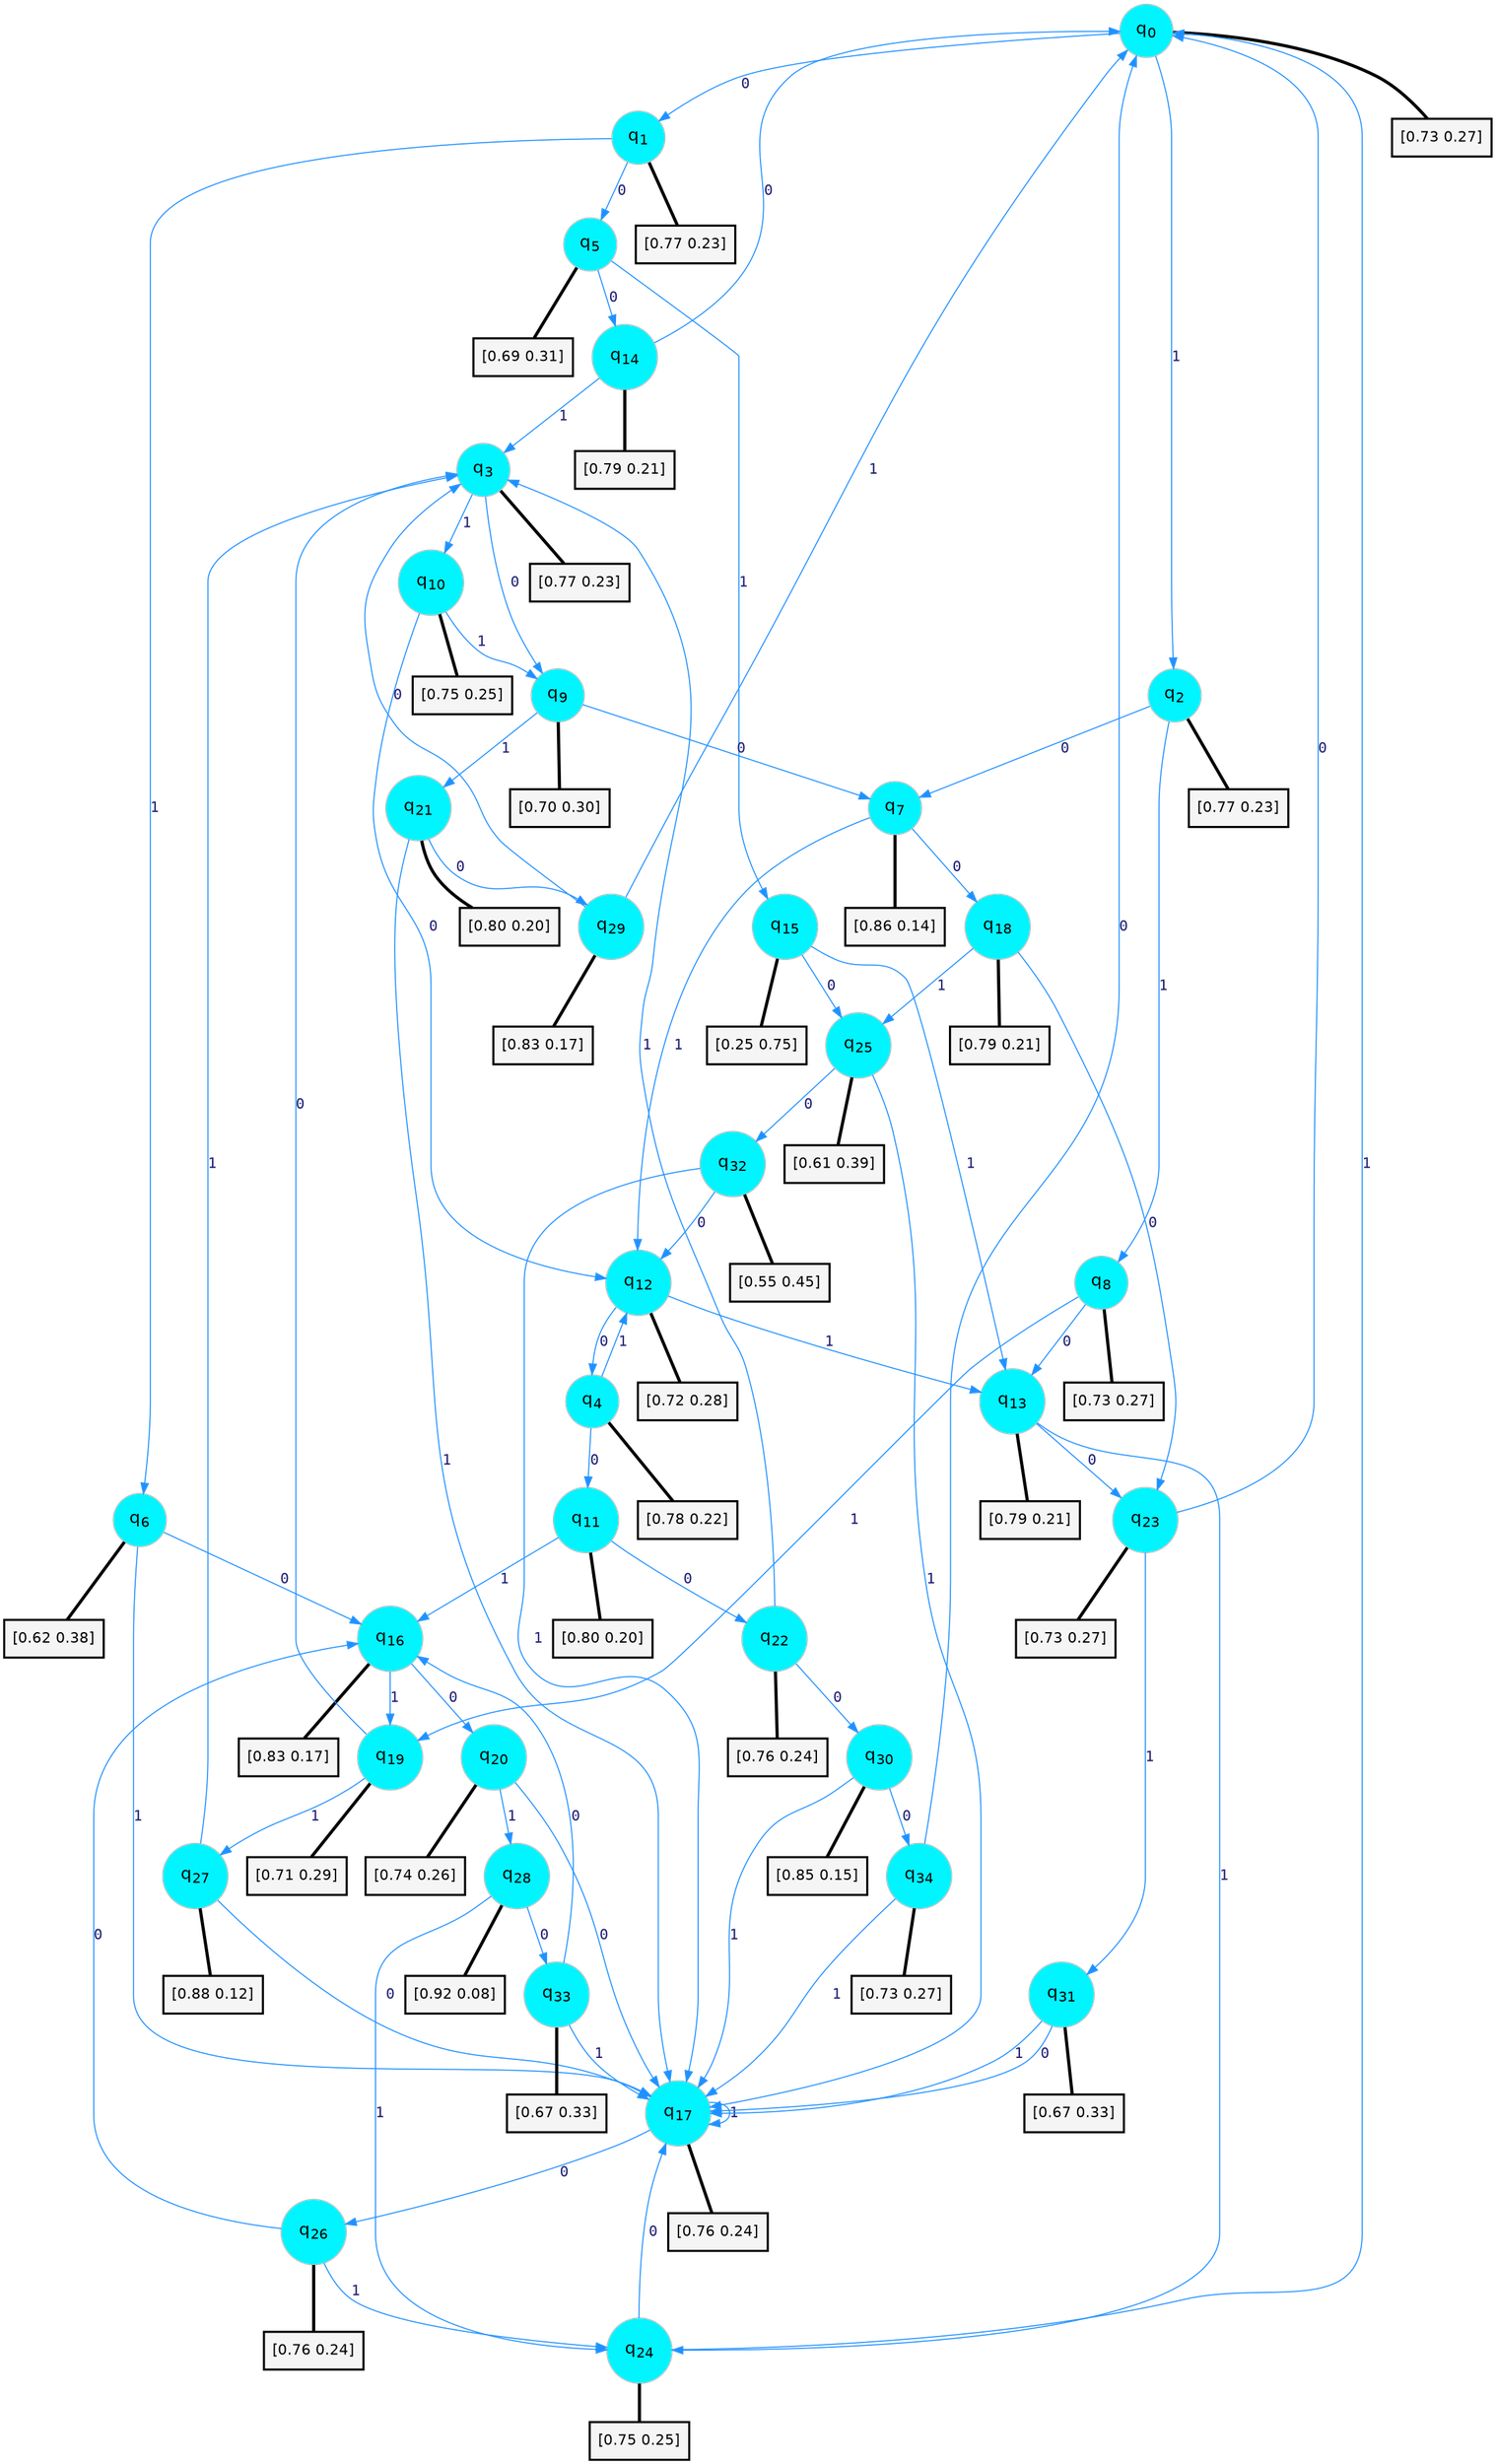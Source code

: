 digraph G {
graph [
bgcolor=transparent, dpi=300, rankdir=TD, size="40,25"];
node [
color=gray, fillcolor=turquoise1, fontcolor=black, fontname=Helvetica, fontsize=16, fontweight=bold, shape=circle, style=filled];
edge [
arrowsize=1, color=dodgerblue1, fontcolor=midnightblue, fontname=courier, fontweight=bold, penwidth=1, style=solid, weight=20];
0[label=<q<SUB>0</SUB>>];
1[label=<q<SUB>1</SUB>>];
2[label=<q<SUB>2</SUB>>];
3[label=<q<SUB>3</SUB>>];
4[label=<q<SUB>4</SUB>>];
5[label=<q<SUB>5</SUB>>];
6[label=<q<SUB>6</SUB>>];
7[label=<q<SUB>7</SUB>>];
8[label=<q<SUB>8</SUB>>];
9[label=<q<SUB>9</SUB>>];
10[label=<q<SUB>10</SUB>>];
11[label=<q<SUB>11</SUB>>];
12[label=<q<SUB>12</SUB>>];
13[label=<q<SUB>13</SUB>>];
14[label=<q<SUB>14</SUB>>];
15[label=<q<SUB>15</SUB>>];
16[label=<q<SUB>16</SUB>>];
17[label=<q<SUB>17</SUB>>];
18[label=<q<SUB>18</SUB>>];
19[label=<q<SUB>19</SUB>>];
20[label=<q<SUB>20</SUB>>];
21[label=<q<SUB>21</SUB>>];
22[label=<q<SUB>22</SUB>>];
23[label=<q<SUB>23</SUB>>];
24[label=<q<SUB>24</SUB>>];
25[label=<q<SUB>25</SUB>>];
26[label=<q<SUB>26</SUB>>];
27[label=<q<SUB>27</SUB>>];
28[label=<q<SUB>28</SUB>>];
29[label=<q<SUB>29</SUB>>];
30[label=<q<SUB>30</SUB>>];
31[label=<q<SUB>31</SUB>>];
32[label=<q<SUB>32</SUB>>];
33[label=<q<SUB>33</SUB>>];
34[label=<q<SUB>34</SUB>>];
35[label="[0.73 0.27]", shape=box,fontcolor=black, fontname=Helvetica, fontsize=14, penwidth=2, fillcolor=whitesmoke,color=black];
36[label="[0.77 0.23]", shape=box,fontcolor=black, fontname=Helvetica, fontsize=14, penwidth=2, fillcolor=whitesmoke,color=black];
37[label="[0.77 0.23]", shape=box,fontcolor=black, fontname=Helvetica, fontsize=14, penwidth=2, fillcolor=whitesmoke,color=black];
38[label="[0.77 0.23]", shape=box,fontcolor=black, fontname=Helvetica, fontsize=14, penwidth=2, fillcolor=whitesmoke,color=black];
39[label="[0.78 0.22]", shape=box,fontcolor=black, fontname=Helvetica, fontsize=14, penwidth=2, fillcolor=whitesmoke,color=black];
40[label="[0.69 0.31]", shape=box,fontcolor=black, fontname=Helvetica, fontsize=14, penwidth=2, fillcolor=whitesmoke,color=black];
41[label="[0.62 0.38]", shape=box,fontcolor=black, fontname=Helvetica, fontsize=14, penwidth=2, fillcolor=whitesmoke,color=black];
42[label="[0.86 0.14]", shape=box,fontcolor=black, fontname=Helvetica, fontsize=14, penwidth=2, fillcolor=whitesmoke,color=black];
43[label="[0.73 0.27]", shape=box,fontcolor=black, fontname=Helvetica, fontsize=14, penwidth=2, fillcolor=whitesmoke,color=black];
44[label="[0.70 0.30]", shape=box,fontcolor=black, fontname=Helvetica, fontsize=14, penwidth=2, fillcolor=whitesmoke,color=black];
45[label="[0.75 0.25]", shape=box,fontcolor=black, fontname=Helvetica, fontsize=14, penwidth=2, fillcolor=whitesmoke,color=black];
46[label="[0.80 0.20]", shape=box,fontcolor=black, fontname=Helvetica, fontsize=14, penwidth=2, fillcolor=whitesmoke,color=black];
47[label="[0.72 0.28]", shape=box,fontcolor=black, fontname=Helvetica, fontsize=14, penwidth=2, fillcolor=whitesmoke,color=black];
48[label="[0.79 0.21]", shape=box,fontcolor=black, fontname=Helvetica, fontsize=14, penwidth=2, fillcolor=whitesmoke,color=black];
49[label="[0.79 0.21]", shape=box,fontcolor=black, fontname=Helvetica, fontsize=14, penwidth=2, fillcolor=whitesmoke,color=black];
50[label="[0.25 0.75]", shape=box,fontcolor=black, fontname=Helvetica, fontsize=14, penwidth=2, fillcolor=whitesmoke,color=black];
51[label="[0.83 0.17]", shape=box,fontcolor=black, fontname=Helvetica, fontsize=14, penwidth=2, fillcolor=whitesmoke,color=black];
52[label="[0.76 0.24]", shape=box,fontcolor=black, fontname=Helvetica, fontsize=14, penwidth=2, fillcolor=whitesmoke,color=black];
53[label="[0.79 0.21]", shape=box,fontcolor=black, fontname=Helvetica, fontsize=14, penwidth=2, fillcolor=whitesmoke,color=black];
54[label="[0.71 0.29]", shape=box,fontcolor=black, fontname=Helvetica, fontsize=14, penwidth=2, fillcolor=whitesmoke,color=black];
55[label="[0.74 0.26]", shape=box,fontcolor=black, fontname=Helvetica, fontsize=14, penwidth=2, fillcolor=whitesmoke,color=black];
56[label="[0.80 0.20]", shape=box,fontcolor=black, fontname=Helvetica, fontsize=14, penwidth=2, fillcolor=whitesmoke,color=black];
57[label="[0.76 0.24]", shape=box,fontcolor=black, fontname=Helvetica, fontsize=14, penwidth=2, fillcolor=whitesmoke,color=black];
58[label="[0.73 0.27]", shape=box,fontcolor=black, fontname=Helvetica, fontsize=14, penwidth=2, fillcolor=whitesmoke,color=black];
59[label="[0.75 0.25]", shape=box,fontcolor=black, fontname=Helvetica, fontsize=14, penwidth=2, fillcolor=whitesmoke,color=black];
60[label="[0.61 0.39]", shape=box,fontcolor=black, fontname=Helvetica, fontsize=14, penwidth=2, fillcolor=whitesmoke,color=black];
61[label="[0.76 0.24]", shape=box,fontcolor=black, fontname=Helvetica, fontsize=14, penwidth=2, fillcolor=whitesmoke,color=black];
62[label="[0.88 0.12]", shape=box,fontcolor=black, fontname=Helvetica, fontsize=14, penwidth=2, fillcolor=whitesmoke,color=black];
63[label="[0.92 0.08]", shape=box,fontcolor=black, fontname=Helvetica, fontsize=14, penwidth=2, fillcolor=whitesmoke,color=black];
64[label="[0.83 0.17]", shape=box,fontcolor=black, fontname=Helvetica, fontsize=14, penwidth=2, fillcolor=whitesmoke,color=black];
65[label="[0.85 0.15]", shape=box,fontcolor=black, fontname=Helvetica, fontsize=14, penwidth=2, fillcolor=whitesmoke,color=black];
66[label="[0.67 0.33]", shape=box,fontcolor=black, fontname=Helvetica, fontsize=14, penwidth=2, fillcolor=whitesmoke,color=black];
67[label="[0.55 0.45]", shape=box,fontcolor=black, fontname=Helvetica, fontsize=14, penwidth=2, fillcolor=whitesmoke,color=black];
68[label="[0.67 0.33]", shape=box,fontcolor=black, fontname=Helvetica, fontsize=14, penwidth=2, fillcolor=whitesmoke,color=black];
69[label="[0.73 0.27]", shape=box,fontcolor=black, fontname=Helvetica, fontsize=14, penwidth=2, fillcolor=whitesmoke,color=black];
0->1 [label=0];
0->2 [label=1];
0->35 [arrowhead=none, penwidth=3,color=black];
1->5 [label=0];
1->6 [label=1];
1->36 [arrowhead=none, penwidth=3,color=black];
2->7 [label=0];
2->8 [label=1];
2->37 [arrowhead=none, penwidth=3,color=black];
3->9 [label=0];
3->10 [label=1];
3->38 [arrowhead=none, penwidth=3,color=black];
4->11 [label=0];
4->12 [label=1];
4->39 [arrowhead=none, penwidth=3,color=black];
5->14 [label=0];
5->15 [label=1];
5->40 [arrowhead=none, penwidth=3,color=black];
6->16 [label=0];
6->17 [label=1];
6->41 [arrowhead=none, penwidth=3,color=black];
7->18 [label=0];
7->12 [label=1];
7->42 [arrowhead=none, penwidth=3,color=black];
8->13 [label=0];
8->19 [label=1];
8->43 [arrowhead=none, penwidth=3,color=black];
9->7 [label=0];
9->21 [label=1];
9->44 [arrowhead=none, penwidth=3,color=black];
10->12 [label=0];
10->9 [label=1];
10->45 [arrowhead=none, penwidth=3,color=black];
11->22 [label=0];
11->16 [label=1];
11->46 [arrowhead=none, penwidth=3,color=black];
12->4 [label=0];
12->13 [label=1];
12->47 [arrowhead=none, penwidth=3,color=black];
13->23 [label=0];
13->24 [label=1];
13->48 [arrowhead=none, penwidth=3,color=black];
14->0 [label=0];
14->3 [label=1];
14->49 [arrowhead=none, penwidth=3,color=black];
15->25 [label=0];
15->13 [label=1];
15->50 [arrowhead=none, penwidth=3,color=black];
16->20 [label=0];
16->19 [label=1];
16->51 [arrowhead=none, penwidth=3,color=black];
17->26 [label=0];
17->17 [label=1];
17->52 [arrowhead=none, penwidth=3,color=black];
18->23 [label=0];
18->25 [label=1];
18->53 [arrowhead=none, penwidth=3,color=black];
19->3 [label=0];
19->27 [label=1];
19->54 [arrowhead=none, penwidth=3,color=black];
20->17 [label=0];
20->28 [label=1];
20->55 [arrowhead=none, penwidth=3,color=black];
21->29 [label=0];
21->17 [label=1];
21->56 [arrowhead=none, penwidth=3,color=black];
22->30 [label=0];
22->3 [label=1];
22->57 [arrowhead=none, penwidth=3,color=black];
23->0 [label=0];
23->31 [label=1];
23->58 [arrowhead=none, penwidth=3,color=black];
24->17 [label=0];
24->0 [label=1];
24->59 [arrowhead=none, penwidth=3,color=black];
25->32 [label=0];
25->17 [label=1];
25->60 [arrowhead=none, penwidth=3,color=black];
26->16 [label=0];
26->24 [label=1];
26->61 [arrowhead=none, penwidth=3,color=black];
27->17 [label=0];
27->3 [label=1];
27->62 [arrowhead=none, penwidth=3,color=black];
28->33 [label=0];
28->24 [label=1];
28->63 [arrowhead=none, penwidth=3,color=black];
29->3 [label=0];
29->0 [label=1];
29->64 [arrowhead=none, penwidth=3,color=black];
30->34 [label=0];
30->17 [label=1];
30->65 [arrowhead=none, penwidth=3,color=black];
31->17 [label=0];
31->17 [label=1];
31->66 [arrowhead=none, penwidth=3,color=black];
32->12 [label=0];
32->17 [label=1];
32->67 [arrowhead=none, penwidth=3,color=black];
33->16 [label=0];
33->17 [label=1];
33->68 [arrowhead=none, penwidth=3,color=black];
34->0 [label=0];
34->17 [label=1];
34->69 [arrowhead=none, penwidth=3,color=black];
}

